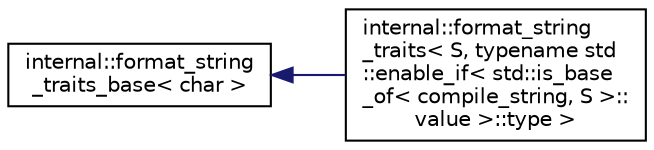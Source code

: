 digraph "Graphical Class Hierarchy"
{
  edge [fontname="Helvetica",fontsize="10",labelfontname="Helvetica",labelfontsize="10"];
  node [fontname="Helvetica",fontsize="10",shape=record];
  rankdir="LR";
  Node1 [label="internal::format_string\l_traits_base\< char \>",height=0.2,width=0.4,color="black", fillcolor="white", style="filled",URL="$structinternal_1_1format__string__traits__base.html"];
  Node1 -> Node2 [dir="back",color="midnightblue",fontsize="10",style="solid",fontname="Helvetica"];
  Node2 [label="internal::format_string\l_traits\< S, typename std\l::enable_if\< std::is_base\l_of\< compile_string, S \>::\lvalue \>::type \>",height=0.2,width=0.4,color="black", fillcolor="white", style="filled",URL="$structinternal_1_1format__string__traits_3_01_s_00_01typename_01std_1_1enable__if_3_01std_1_1is_f8d1e294c4cbafa4d9a1e2d305967863.html"];
}
